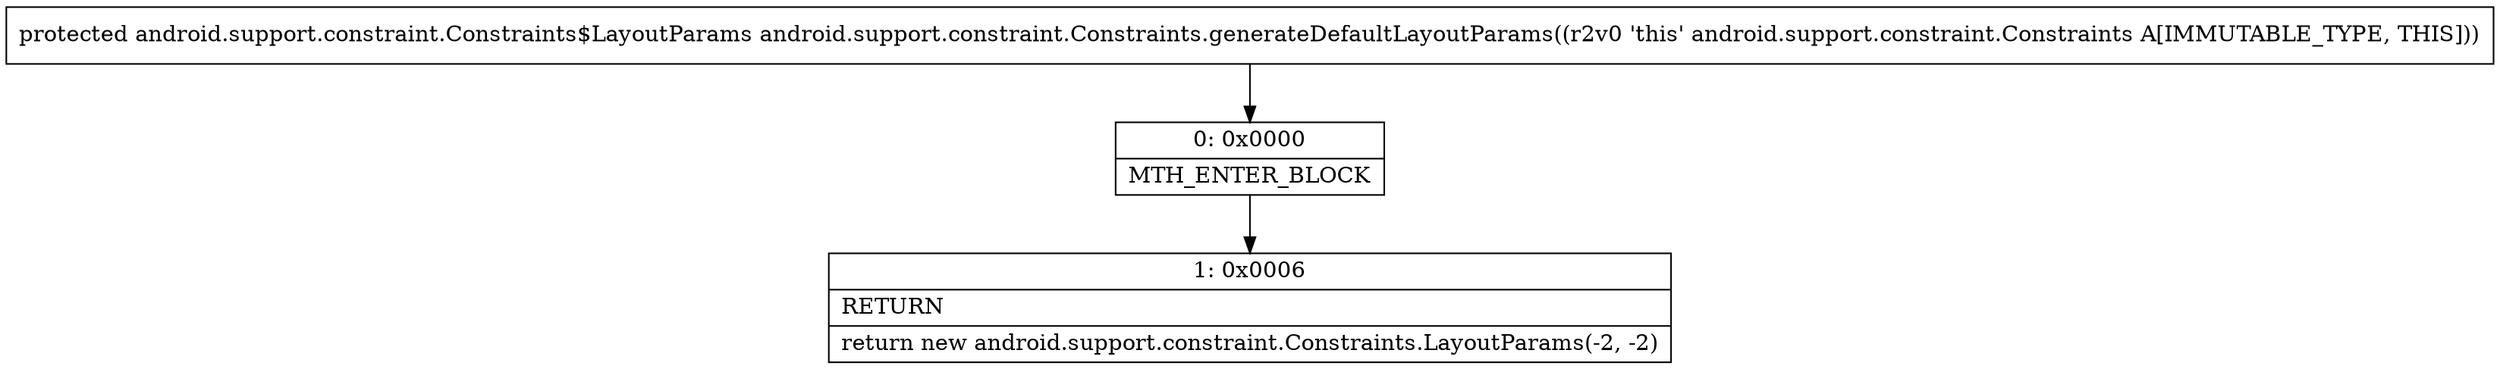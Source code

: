 digraph "CFG forandroid.support.constraint.Constraints.generateDefaultLayoutParams()Landroid\/support\/constraint\/Constraints$LayoutParams;" {
Node_0 [shape=record,label="{0\:\ 0x0000|MTH_ENTER_BLOCK\l}"];
Node_1 [shape=record,label="{1\:\ 0x0006|RETURN\l|return new android.support.constraint.Constraints.LayoutParams(\-2, \-2)\l}"];
MethodNode[shape=record,label="{protected android.support.constraint.Constraints$LayoutParams android.support.constraint.Constraints.generateDefaultLayoutParams((r2v0 'this' android.support.constraint.Constraints A[IMMUTABLE_TYPE, THIS])) }"];
MethodNode -> Node_0;
Node_0 -> Node_1;
}

